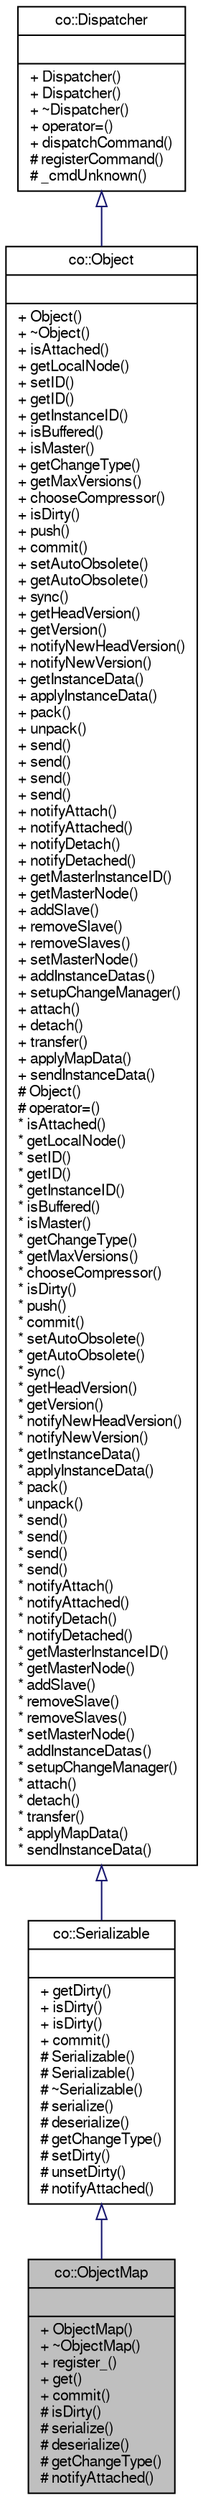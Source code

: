 digraph G
{
  edge [fontname="FreeSans",fontsize="10",labelfontname="FreeSans",labelfontsize="10"];
  node [fontname="FreeSans",fontsize="10",shape=record];
  Node1 [label="{co::ObjectMap\n||+ ObjectMap()\l+ ~ObjectMap()\l+ register_()\l+ get()\l+ commit()\l# isDirty()\l# serialize()\l# deserialize()\l# getChangeType()\l# notifyAttached()\l}",height=0.2,width=0.4,color="black", fillcolor="grey75", style="filled" fontcolor="black"];
  Node2 -> Node1 [dir="back",color="midnightblue",fontsize="10",style="solid",arrowtail="onormal",fontname="FreeSans"];
  Node2 [label="{co::Serializable\n||+ getDirty()\l+ isDirty()\l+ isDirty()\l+ commit()\l# Serializable()\l# Serializable()\l# ~Serializable()\l# serialize()\l# deserialize()\l# getChangeType()\l# setDirty()\l# unsetDirty()\l# notifyAttached()\l}",height=0.2,width=0.4,color="black", fillcolor="white", style="filled",URL="$classco_1_1Serializable.html",tooltip="Base class for distributed, inheritable objects."];
  Node3 -> Node2 [dir="back",color="midnightblue",fontsize="10",style="solid",arrowtail="onormal",fontname="FreeSans"];
  Node3 [label="{co::Object\n||+ Object()\l+ ~Object()\l+ isAttached()\l+ getLocalNode()\l+ setID()\l+ getID()\l+ getInstanceID()\l+ isBuffered()\l+ isMaster()\l+ getChangeType()\l+ getMaxVersions()\l+ chooseCompressor()\l+ isDirty()\l+ push()\l+ commit()\l+ setAutoObsolete()\l+ getAutoObsolete()\l+ sync()\l+ getHeadVersion()\l+ getVersion()\l+ notifyNewHeadVersion()\l+ notifyNewVersion()\l+ getInstanceData()\l+ applyInstanceData()\l+ pack()\l+ unpack()\l+ send()\l+ send()\l+ send()\l+ send()\l+ notifyAttach()\l+ notifyAttached()\l+ notifyDetach()\l+ notifyDetached()\l+ getMasterInstanceID()\l+ getMasterNode()\l+ addSlave()\l+ removeSlave()\l+ removeSlaves()\l+ setMasterNode()\l+ addInstanceDatas()\l+ setupChangeManager()\l+ attach()\l+ detach()\l+ transfer()\l+ applyMapData()\l+ sendInstanceData()\l# Object()\l# operator=()\l* isAttached()\l* getLocalNode()\l* setID()\l* getID()\l* getInstanceID()\l* isBuffered()\l* isMaster()\l* getChangeType()\l* getMaxVersions()\l* chooseCompressor()\l* isDirty()\l* push()\l* commit()\l* setAutoObsolete()\l* getAutoObsolete()\l* sync()\l* getHeadVersion()\l* getVersion()\l* notifyNewHeadVersion()\l* notifyNewVersion()\l* getInstanceData()\l* applyInstanceData()\l* pack()\l* unpack()\l* send()\l* send()\l* send()\l* send()\l* notifyAttach()\l* notifyAttached()\l* notifyDetach()\l* notifyDetached()\l* getMasterInstanceID()\l* getMasterNode()\l* addSlave()\l* removeSlave()\l* removeSlaves()\l* setMasterNode()\l* addInstanceDatas()\l* setupChangeManager()\l* attach()\l* detach()\l* transfer()\l* applyMapData()\l* sendInstanceData()\l}",height=0.2,width=0.4,color="black", fillcolor="white", style="filled",URL="$classco_1_1Object.html",tooltip="A generic, distributed object."];
  Node4 -> Node3 [dir="back",color="midnightblue",fontsize="10",style="solid",arrowtail="onormal",fontname="FreeSans"];
  Node4 [label="{co::Dispatcher\n||+ Dispatcher()\l+ Dispatcher()\l+ ~Dispatcher()\l+ operator=()\l+ dispatchCommand()\l# registerCommand()\l# _cmdUnknown()\l}",height=0.2,width=0.4,color="black", fillcolor="white", style="filled",URL="$classco_1_1Dispatcher.html",tooltip="A helper class providing command packet dispatch functionality to networked objects."];
}
